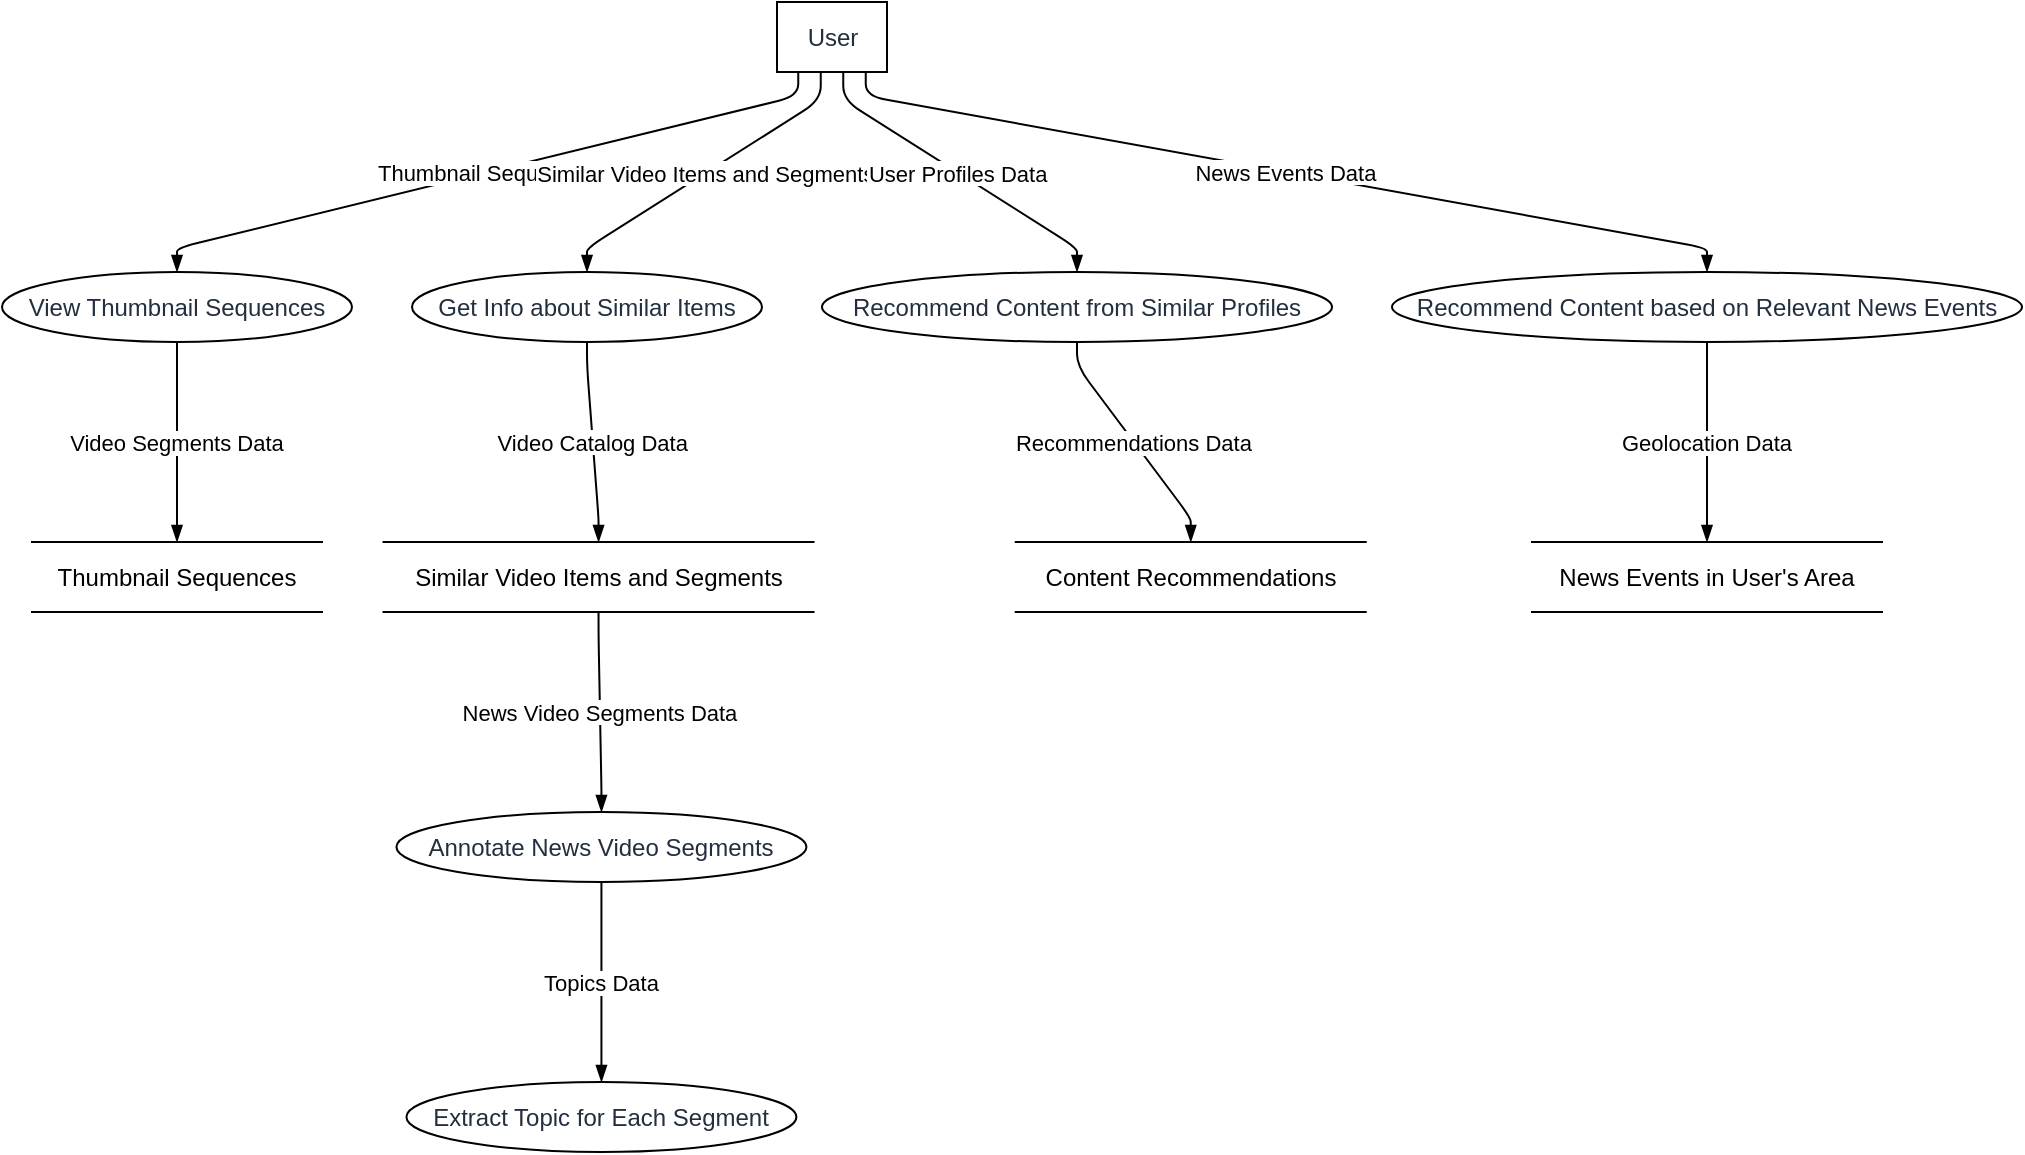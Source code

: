 <mxfile version="23.0.2" type="device">
  <diagram name="Page-1" id="bGeOhcyJaS48L3MMybL6">
    <mxGraphModel dx="794" dy="511" grid="1" gridSize="10" guides="1" tooltips="1" connect="1" arrows="1" fold="1" page="1" pageScale="1" pageWidth="827" pageHeight="1169" math="0" shadow="0">
      <root>
        <mxCell id="0" />
        <mxCell id="1" parent="0" />
        <UserObject label="User" type="externalEntity" source="" flow="" placeholders="1" id="CX0G0LuSrlZKNxm_w0SP-1">
          <mxCell style="shape=rectangle;whiteSpace=wrap;html=1;fillColor=#ffffff;strokeColor=#000000;align=center;verticalAlign=middle;fontColor=#232F3E;" vertex="1" parent="1">
            <mxGeometry x="387.5" width="55" height="35" as="geometry" />
          </mxCell>
        </UserObject>
        <UserObject label="View Thumbnail Sequences" type="process" source="1" flow="Thumbnail Sequences" placeholders="1" id="CX0G0LuSrlZKNxm_w0SP-2">
          <mxCell style="shape=ellipse;perimeter=ellipsePerimeter;whiteSpace=wrap;html=1;fillColor=#ffffff;strokeColor=#000000;align=center;verticalAlign=middle;fontColor=#232F3E;" vertex="1" parent="1">
            <mxGeometry y="135" width="175" height="35" as="geometry" />
          </mxCell>
        </UserObject>
        <UserObject label="Thumbnail Sequences" type="dataStore" source="2" flow="Video Segments Data" placeholders="1" id="CX0G0LuSrlZKNxm_w0SP-3">
          <mxCell style="html=1;dashed=0;whiteSpace=wrap;shape=partialRectangle;right=0;left=0;" vertex="1" parent="1">
            <mxGeometry x="15" y="270" width="145" height="35" as="geometry" />
          </mxCell>
        </UserObject>
        <UserObject label="Get Info about Similar Items" type="process" source="1" flow="Similar Video Items and Segments" placeholders="1" id="CX0G0LuSrlZKNxm_w0SP-4">
          <mxCell style="shape=ellipse;perimeter=ellipsePerimeter;whiteSpace=wrap;html=1;fillColor=#ffffff;strokeColor=#000000;align=center;verticalAlign=middle;fontColor=#232F3E;" vertex="1" parent="1">
            <mxGeometry x="205" y="135" width="175" height="35" as="geometry" />
          </mxCell>
        </UserObject>
        <UserObject label="Similar Video Items and Segments" type="dataStore" source="4" flow="Video Catalog Data" placeholders="1" id="CX0G0LuSrlZKNxm_w0SP-5">
          <mxCell style="html=1;dashed=0;whiteSpace=wrap;shape=partialRectangle;right=0;left=0;" vertex="1" parent="1">
            <mxGeometry x="190.772" y="270" width="215" height="35" as="geometry" />
          </mxCell>
        </UserObject>
        <UserObject label="Annotate News Video Segments" type="process" source="5" flow="News Video Segments Data" placeholders="1" id="CX0G0LuSrlZKNxm_w0SP-6">
          <mxCell style="shape=ellipse;perimeter=ellipsePerimeter;whiteSpace=wrap;html=1;fillColor=#ffffff;strokeColor=#000000;align=center;verticalAlign=middle;fontColor=#232F3E;" vertex="1" parent="1">
            <mxGeometry x="197.215" y="405" width="205" height="35" as="geometry" />
          </mxCell>
        </UserObject>
        <UserObject label="Extract Topic for Each Segment" type="process" source="6" flow="Topics Data" placeholders="1" id="CX0G0LuSrlZKNxm_w0SP-7">
          <mxCell style="shape=ellipse;perimeter=ellipsePerimeter;whiteSpace=wrap;html=1;fillColor=#ffffff;strokeColor=#000000;align=center;verticalAlign=middle;fontColor=#232F3E;" vertex="1" parent="1">
            <mxGeometry x="202.215" y="540" width="195" height="35" as="geometry" />
          </mxCell>
        </UserObject>
        <UserObject label="Recommend Content from Similar Profiles" type="process" source="1" flow="User Profiles Data" placeholders="1" id="CX0G0LuSrlZKNxm_w0SP-8">
          <mxCell style="shape=ellipse;perimeter=ellipsePerimeter;whiteSpace=wrap;html=1;fillColor=#ffffff;strokeColor=#000000;align=center;verticalAlign=middle;fontColor=#232F3E;" vertex="1" parent="1">
            <mxGeometry x="410" y="135" width="255" height="35" as="geometry" />
          </mxCell>
        </UserObject>
        <UserObject label="Content Recommendations" type="dataStore" source="8" flow="Recommendations Data" placeholders="1" id="CX0G0LuSrlZKNxm_w0SP-9">
          <mxCell style="html=1;dashed=0;whiteSpace=wrap;shape=partialRectangle;right=0;left=0;" vertex="1" parent="1">
            <mxGeometry x="506.875" y="270" width="175" height="35" as="geometry" />
          </mxCell>
        </UserObject>
        <UserObject label="Recommend Content based on Relevant News Events" type="process" source="1" flow="News Events Data" placeholders="1" id="CX0G0LuSrlZKNxm_w0SP-10">
          <mxCell style="shape=ellipse;perimeter=ellipsePerimeter;whiteSpace=wrap;html=1;fillColor=#ffffff;strokeColor=#000000;align=center;verticalAlign=middle;fontColor=#232F3E;" vertex="1" parent="1">
            <mxGeometry x="695" y="135" width="315" height="35" as="geometry" />
          </mxCell>
        </UserObject>
        <UserObject label="News Events in User&#39;s Area" type="dataStore" source="10" flow="Geolocation Data" placeholders="1" id="CX0G0LuSrlZKNxm_w0SP-11">
          <mxCell style="html=1;dashed=0;whiteSpace=wrap;shape=partialRectangle;right=0;left=0;" vertex="1" parent="1">
            <mxGeometry x="765" y="270" width="175" height="35" as="geometry" />
          </mxCell>
        </UserObject>
        <mxCell id="CX0G0LuSrlZKNxm_w0SP-12" value="Thumbnail Sequences" style="endArrow=blockThin;endFill=1;fontSize=11;orthogonal=1;noEdgeStyle=1;" edge="1" parent="1" source="CX0G0LuSrlZKNxm_w0SP-1" target="CX0G0LuSrlZKNxm_w0SP-2">
          <mxGeometry relative="1" as="geometry">
            <Array as="points">
              <mxPoint x="398.125" y="47" />
              <mxPoint x="87.5" y="123" />
            </Array>
          </mxGeometry>
        </mxCell>
        <mxCell id="CX0G0LuSrlZKNxm_w0SP-13" value="Video Segments Data" style="endArrow=blockThin;endFill=1;fontSize=11;orthogonal=1;noEdgeStyle=1;" edge="1" parent="1" source="CX0G0LuSrlZKNxm_w0SP-2" target="CX0G0LuSrlZKNxm_w0SP-3">
          <mxGeometry relative="1" as="geometry">
            <Array as="points">
              <mxPoint x="87.5" y="182" />
              <mxPoint x="87.5" y="258" />
            </Array>
          </mxGeometry>
        </mxCell>
        <mxCell id="CX0G0LuSrlZKNxm_w0SP-14" value="Similar Video Items and Segments" style="endArrow=blockThin;endFill=1;fontSize=11;orthogonal=1;noEdgeStyle=1;" edge="1" parent="1" source="CX0G0LuSrlZKNxm_w0SP-1" target="CX0G0LuSrlZKNxm_w0SP-4">
          <mxGeometry relative="1" as="geometry">
            <Array as="points">
              <mxPoint x="409.375" y="49" />
              <mxPoint x="292.5" y="123" />
            </Array>
          </mxGeometry>
        </mxCell>
        <mxCell id="CX0G0LuSrlZKNxm_w0SP-15" value="Video Catalog Data" style="endArrow=blockThin;endFill=1;fontSize=11;orthogonal=1;noEdgeStyle=1;" edge="1" parent="1" source="CX0G0LuSrlZKNxm_w0SP-4" target="CX0G0LuSrlZKNxm_w0SP-5">
          <mxGeometry relative="1" as="geometry">
            <Array as="points">
              <mxPoint x="292.5" y="182" />
              <mxPoint x="298.272" y="258" />
            </Array>
          </mxGeometry>
        </mxCell>
        <mxCell id="CX0G0LuSrlZKNxm_w0SP-16" value="News Video Segments Data" style="endArrow=blockThin;endFill=1;fontSize=11;orthogonal=1;noEdgeStyle=1;" edge="1" parent="1" source="CX0G0LuSrlZKNxm_w0SP-5" target="CX0G0LuSrlZKNxm_w0SP-6">
          <mxGeometry relative="1" as="geometry">
            <Array as="points">
              <mxPoint x="298.272" y="317" />
              <mxPoint x="299.715" y="393" />
            </Array>
          </mxGeometry>
        </mxCell>
        <mxCell id="CX0G0LuSrlZKNxm_w0SP-17" value="Topics Data" style="endArrow=blockThin;endFill=1;fontSize=11;orthogonal=1;noEdgeStyle=1;" edge="1" parent="1" source="CX0G0LuSrlZKNxm_w0SP-6" target="CX0G0LuSrlZKNxm_w0SP-7">
          <mxGeometry relative="1" as="geometry">
            <Array as="points">
              <mxPoint x="299.715" y="452" />
              <mxPoint x="299.715" y="528" />
            </Array>
          </mxGeometry>
        </mxCell>
        <mxCell id="CX0G0LuSrlZKNxm_w0SP-18" value="User Profiles Data" style="endArrow=blockThin;endFill=1;fontSize=11;orthogonal=1;noEdgeStyle=1;" edge="1" parent="1" source="CX0G0LuSrlZKNxm_w0SP-1" target="CX0G0LuSrlZKNxm_w0SP-8">
          <mxGeometry relative="1" as="geometry">
            <Array as="points">
              <mxPoint x="420.625" y="49" />
              <mxPoint x="537.5" y="123" />
            </Array>
          </mxGeometry>
        </mxCell>
        <mxCell id="CX0G0LuSrlZKNxm_w0SP-19" value="Recommendations Data" style="endArrow=blockThin;endFill=1;fontSize=11;orthogonal=1;noEdgeStyle=1;" edge="1" parent="1" source="CX0G0LuSrlZKNxm_w0SP-8" target="CX0G0LuSrlZKNxm_w0SP-9">
          <mxGeometry relative="1" as="geometry">
            <Array as="points">
              <mxPoint x="537.5" y="182" />
              <mxPoint x="594.375" y="258" />
            </Array>
          </mxGeometry>
        </mxCell>
        <mxCell id="CX0G0LuSrlZKNxm_w0SP-20" value="News Events Data" style="endArrow=blockThin;endFill=1;fontSize=11;orthogonal=1;noEdgeStyle=1;" edge="1" parent="1" source="CX0G0LuSrlZKNxm_w0SP-1" target="CX0G0LuSrlZKNxm_w0SP-10">
          <mxGeometry relative="1" as="geometry">
            <Array as="points">
              <mxPoint x="431.875" y="47" />
              <mxPoint x="852.5" y="123" />
            </Array>
          </mxGeometry>
        </mxCell>
        <mxCell id="CX0G0LuSrlZKNxm_w0SP-21" value="Geolocation Data" style="endArrow=blockThin;endFill=1;fontSize=11;orthogonal=1;noEdgeStyle=1;" edge="1" parent="1" source="CX0G0LuSrlZKNxm_w0SP-10" target="CX0G0LuSrlZKNxm_w0SP-11">
          <mxGeometry relative="1" as="geometry">
            <Array as="points">
              <mxPoint x="852.5" y="182" />
              <mxPoint x="852.5" y="258" />
            </Array>
          </mxGeometry>
        </mxCell>
      </root>
    </mxGraphModel>
  </diagram>
</mxfile>
